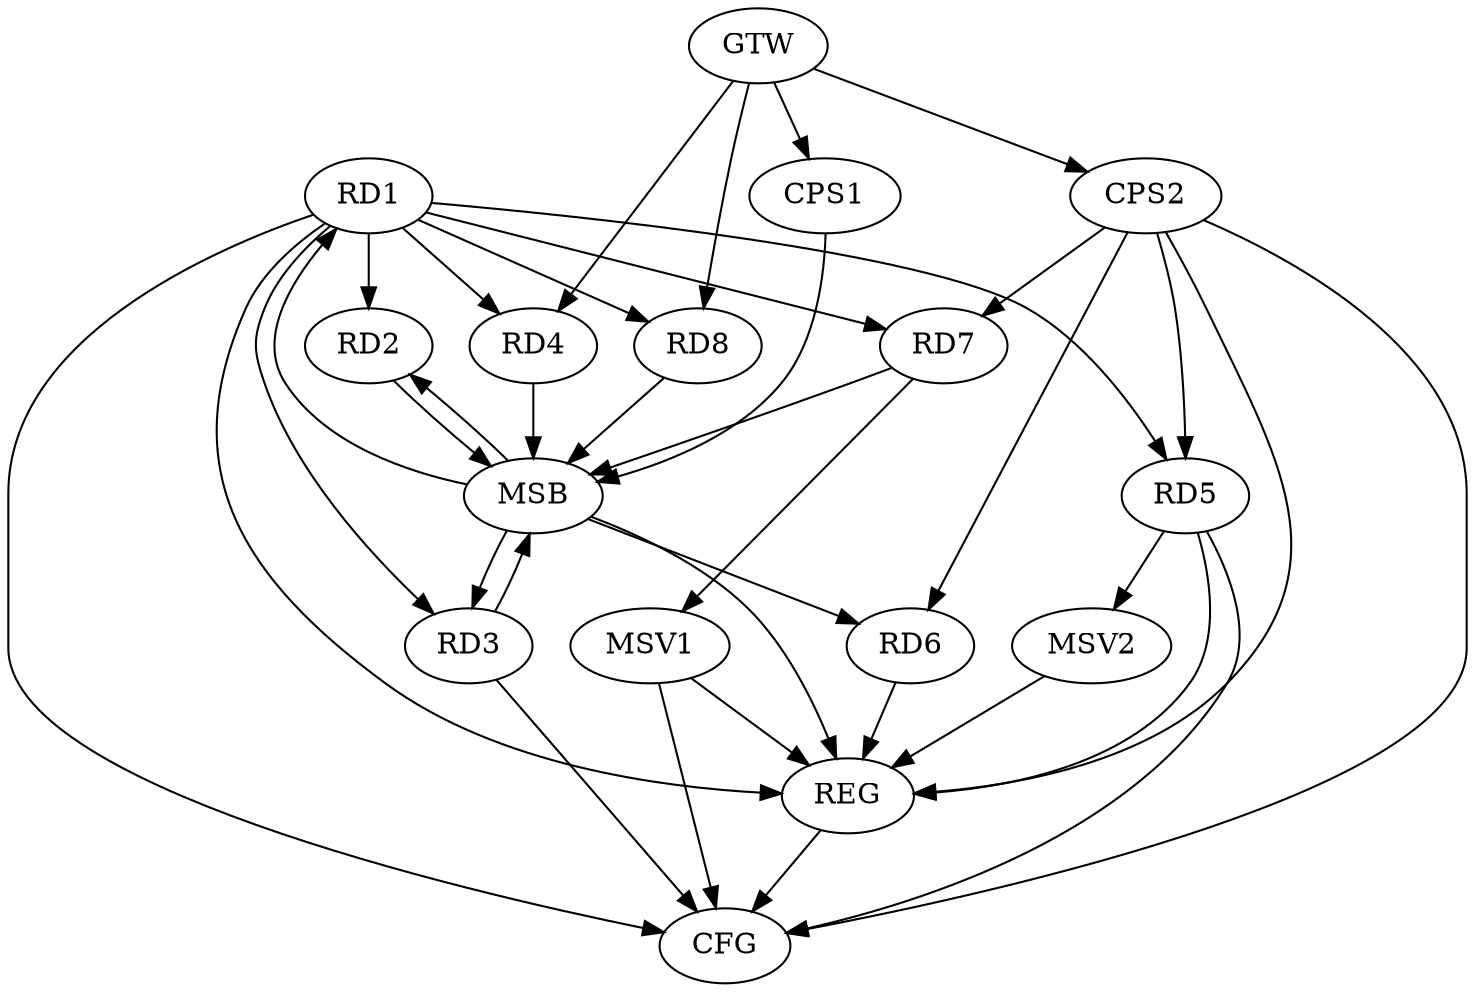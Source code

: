 strict digraph G {
  RD1 [ label="RD1" ];
  RD2 [ label="RD2" ];
  RD3 [ label="RD3" ];
  RD4 [ label="RD4" ];
  RD5 [ label="RD5" ];
  RD6 [ label="RD6" ];
  RD7 [ label="RD7" ];
  RD8 [ label="RD8" ];
  CPS1 [ label="CPS1" ];
  CPS2 [ label="CPS2" ];
  GTW [ label="GTW" ];
  REG [ label="REG" ];
  MSB [ label="MSB" ];
  CFG [ label="CFG" ];
  MSV1 [ label="MSV1" ];
  MSV2 [ label="MSV2" ];
  CPS2 -> RD5;
  CPS2 -> RD6;
  CPS2 -> RD7;
  GTW -> RD4;
  GTW -> RD8;
  GTW -> CPS1;
  GTW -> CPS2;
  RD1 -> REG;
  RD5 -> REG;
  RD6 -> REG;
  CPS2 -> REG;
  RD2 -> MSB;
  MSB -> REG;
  RD3 -> MSB;
  RD4 -> MSB;
  MSB -> RD2;
  RD7 -> MSB;
  RD8 -> MSB;
  MSB -> RD1;
  MSB -> RD6;
  CPS1 -> MSB;
  MSB -> RD3;
  RD5 -> CFG;
  RD1 -> CFG;
  CPS2 -> CFG;
  RD3 -> CFG;
  REG -> CFG;
  RD1 -> RD4;
  RD1 -> RD8;
  RD1 -> RD2;
  RD1 -> RD3;
  RD1 -> RD5;
  RD1 -> RD7;
  RD7 -> MSV1;
  MSV1 -> REG;
  MSV1 -> CFG;
  RD5 -> MSV2;
  MSV2 -> REG;
}
